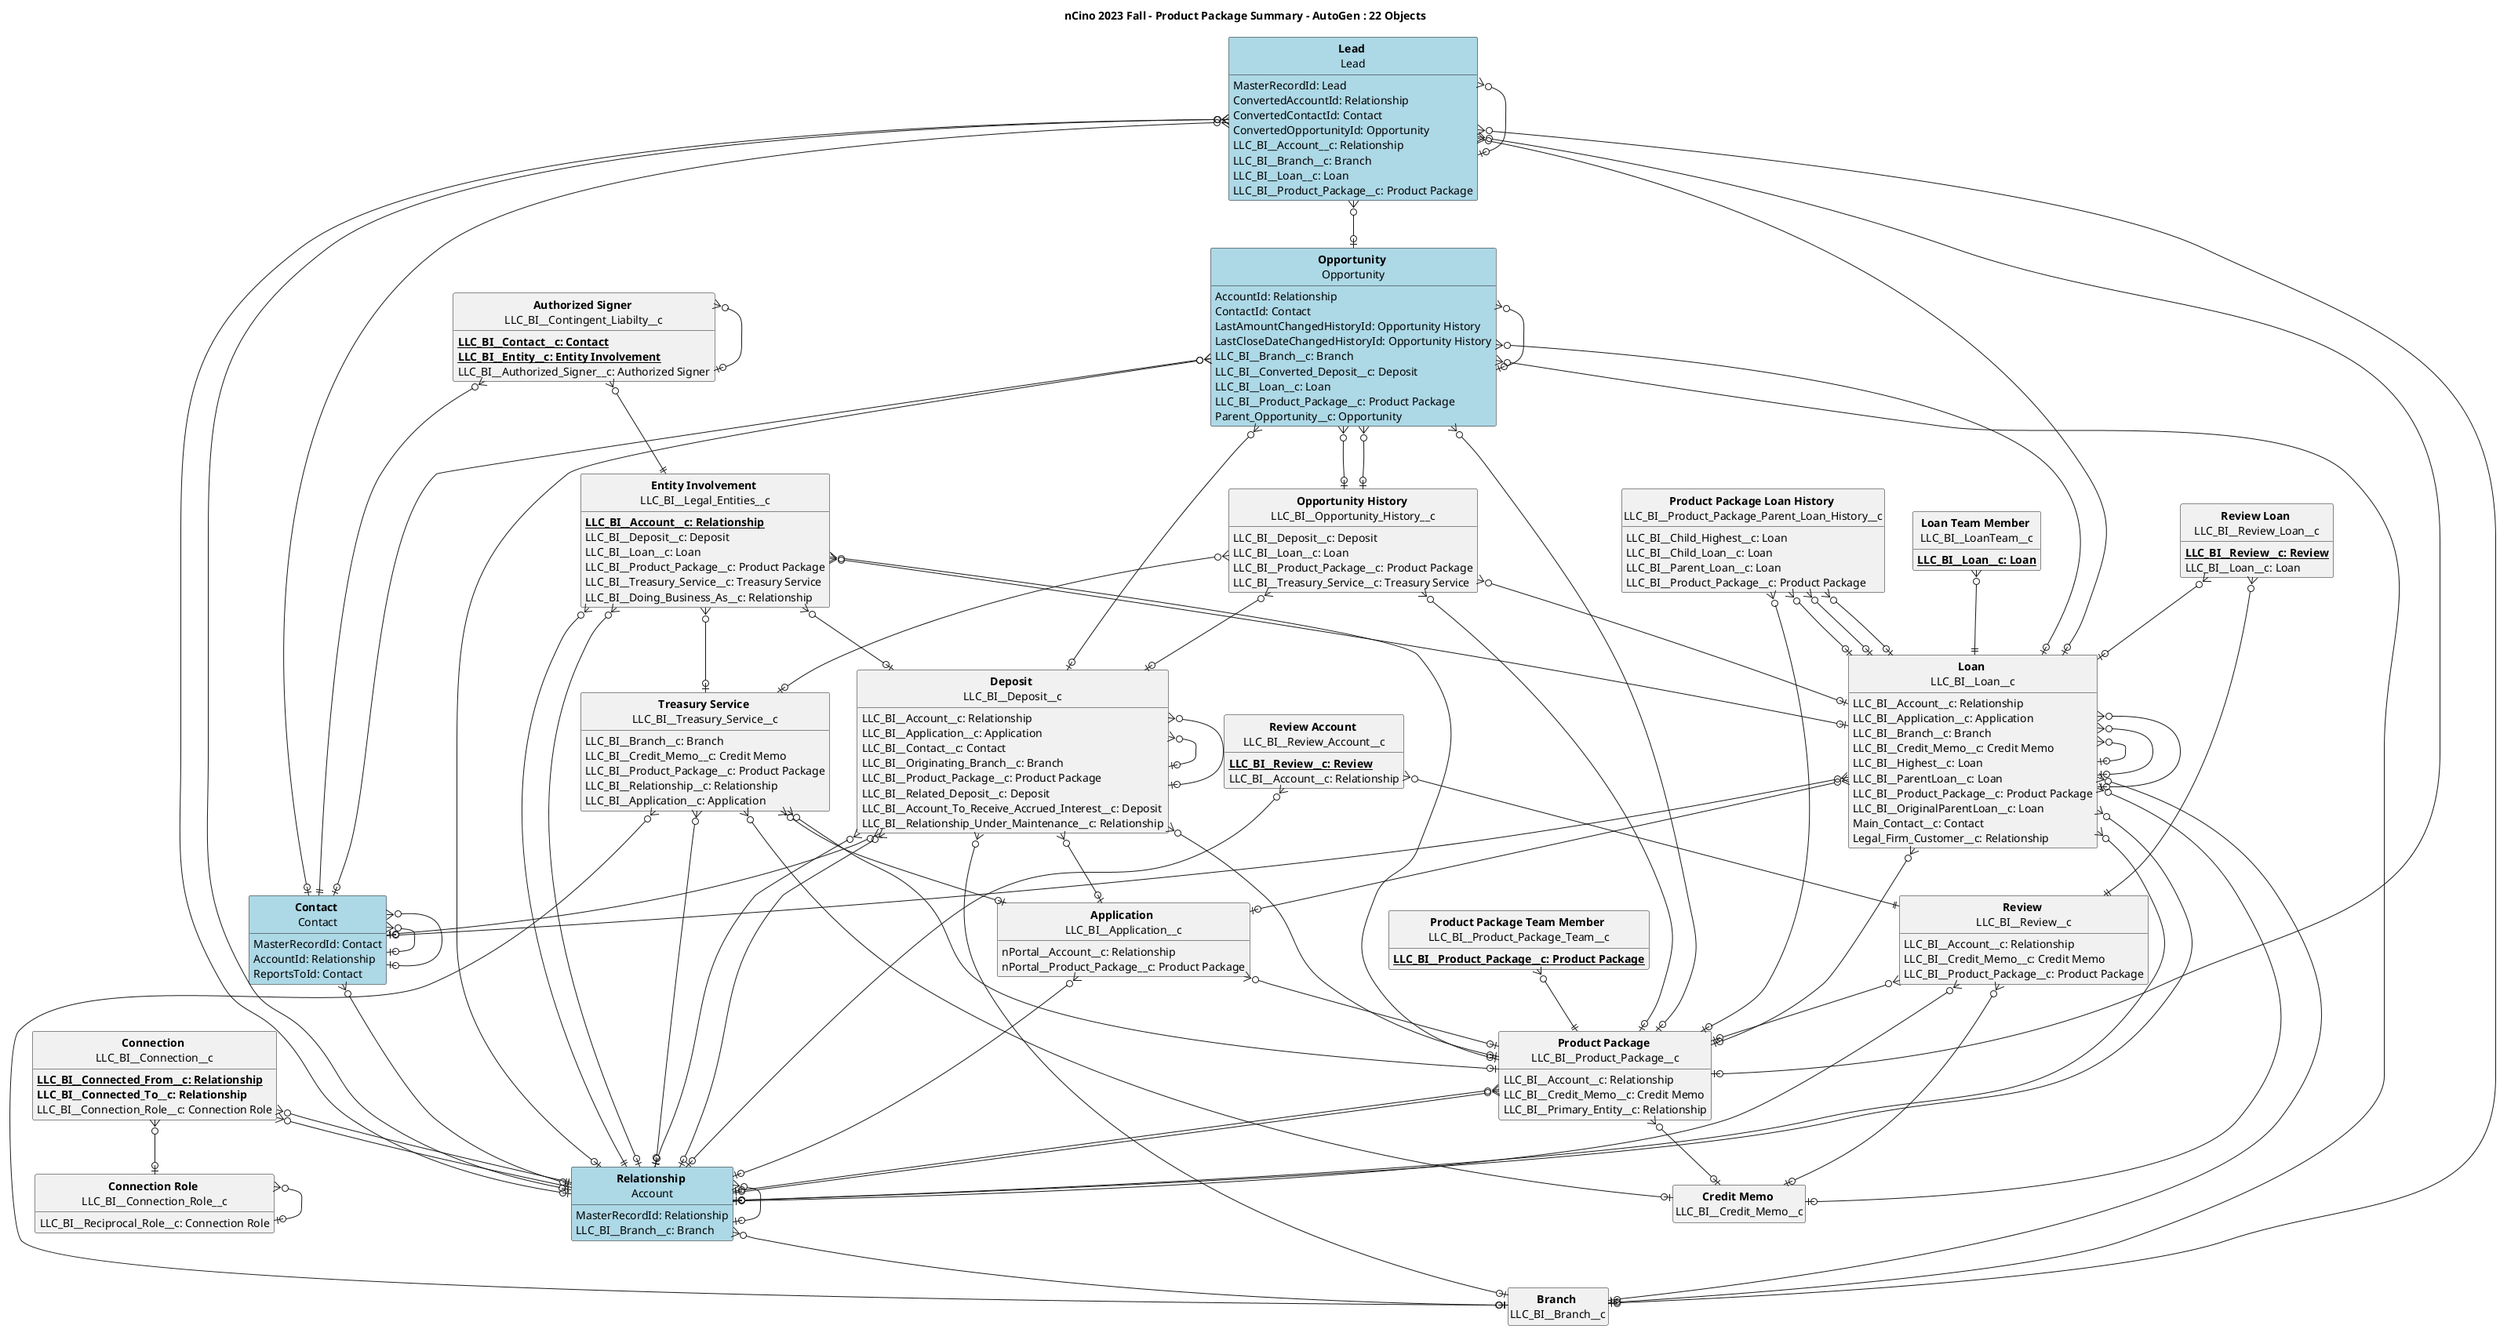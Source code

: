 @startuml
'https://plantuml.com/class-diagram

title nCino 2023 Fall - Product Package Summary - AutoGen : 22 Objects

'skinparam classBorderThickness 0

hide circle
hide empty methods
hide empty fields


entity ConnectionRole as "<b>Connection Role</b> \nLLC_BI__Connection_Role__c"  {
LLC_BI__Reciprocal_Role__c: Connection Role
}
entity Connection as "<b>Connection</b> \nLLC_BI__Connection__c"  {
<u><b>LLC_BI__Connected_From__c: Relationship</b></u>
<b>LLC_BI__Connected_To__c: Relationship</b>
LLC_BI__Connection_Role__c: Connection Role
}
entity Opportunity as "<b>Opportunity</b> \nOpportunity" #lightblue {
AccountId: Relationship
ContactId: Contact
LastAmountChangedHistoryId: Opportunity History
LastCloseDateChangedHistoryId: Opportunity History
LLC_BI__Branch__c: Branch
LLC_BI__Converted_Deposit__c: Deposit
LLC_BI__Loan__c: Loan
LLC_BI__Product_Package__c: Product Package
Parent_Opportunity__c: Opportunity
}
entity ProductPackageTeamMember as "<b>Product Package Team Member</b> \nLLC_BI__Product_Package_Team__c"  {
<u><b>LLC_BI__Product_Package__c: Product Package</b></u>
}
entity AuthorizedSigner as "<b>Authorized Signer</b> \nLLC_BI__Contingent_Liabilty__c"  {
<u><b>LLC_BI__Contact__c: Contact</b></u>
<u><b>LLC_BI__Entity__c: Entity Involvement</b></u>
LLC_BI__Authorized_Signer__c: Authorized Signer
}
entity Contact as "<b>Contact</b> \nContact" #lightblue {
MasterRecordId: Contact
AccountId: Relationship
ReportsToId: Contact
}
entity Lead as "<b>Lead</b> \nLead" #lightblue {
MasterRecordId: Lead
ConvertedAccountId: Relationship
ConvertedContactId: Contact
ConvertedOpportunityId: Opportunity
LLC_BI__Account__c: Relationship
LLC_BI__Branch__c: Branch
LLC_BI__Loan__c: Loan
LLC_BI__Product_Package__c: Product Package
}
entity Relationship as "<b>Relationship</b> \nAccount" #lightblue {
MasterRecordId: Relationship
LLC_BI__Branch__c: Branch
}
entity ProductPackage as "<b>Product Package</b> \nLLC_BI__Product_Package__c"  {
LLC_BI__Account__c: Relationship
LLC_BI__Credit_Memo__c: Credit Memo
LLC_BI__Primary_Entity__c: Relationship
}
entity Deposit as "<b>Deposit</b> \nLLC_BI__Deposit__c"  {
LLC_BI__Account__c: Relationship
LLC_BI__Application__c: Application
LLC_BI__Contact__c: Contact
LLC_BI__Originating_Branch__c: Branch
LLC_BI__Product_Package__c: Product Package
LLC_BI__Related_Deposit__c: Deposit
LLC_BI__Account_To_Receive_Accrued_Interest__c: Deposit
LLC_BI__Relationship_Under_Maintenance__c: Relationship
}
entity Branch as "<b>Branch</b> \nLLC_BI__Branch__c"  {
}
entity ReviewAccount as "<b>Review Account</b> \nLLC_BI__Review_Account__c"  {
<u><b>LLC_BI__Review__c: Review</b></u>
LLC_BI__Account__c: Relationship
}
entity ProductPackageLoanHistory as "<b>Product Package Loan History</b> \nLLC_BI__Product_Package_Parent_Loan_History__c"  {
LLC_BI__Child_Highest__c: Loan
LLC_BI__Child_Loan__c: Loan
LLC_BI__Parent_Loan__c: Loan
LLC_BI__Product_Package__c: Product Package
}
entity Loan as "<b>Loan</b> \nLLC_BI__Loan__c"  {
LLC_BI__Account__c: Relationship
LLC_BI__Application__c: Application
LLC_BI__Branch__c: Branch
LLC_BI__Credit_Memo__c: Credit Memo
LLC_BI__Highest__c: Loan
LLC_BI__ParentLoan__c: Loan
LLC_BI__Product_Package__c: Product Package
LLC_BI__OriginalParentLoan__c: Loan
Main_Contact__c: Contact
Legal_Firm_Customer__c: Relationship
}
entity Review as "<b>Review</b> \nLLC_BI__Review__c"  {
LLC_BI__Account__c: Relationship
LLC_BI__Credit_Memo__c: Credit Memo
LLC_BI__Product_Package__c: Product Package
}
entity EntityInvolvement as "<b>Entity Involvement</b> \nLLC_BI__Legal_Entities__c"  {
<u><b>LLC_BI__Account__c: Relationship</b></u>
LLC_BI__Deposit__c: Deposit
LLC_BI__Loan__c: Loan
LLC_BI__Product_Package__c: Product Package
LLC_BI__Treasury_Service__c: Treasury Service
LLC_BI__Doing_Business_As__c: Relationship
}
entity ReviewLoan as "<b>Review Loan</b> \nLLC_BI__Review_Loan__c"  {
<u><b>LLC_BI__Review__c: Review</b></u>
LLC_BI__Loan__c: Loan
}
entity Application as "<b>Application</b> \nLLC_BI__Application__c"  {
nPortal__Account__c: Relationship
nPortal__Product_Package__c: Product Package
}
entity TreasuryService as "<b>Treasury Service</b> \nLLC_BI__Treasury_Service__c"  {
LLC_BI__Branch__c: Branch
LLC_BI__Credit_Memo__c: Credit Memo
LLC_BI__Product_Package__c: Product Package
LLC_BI__Relationship__c: Relationship
LLC_BI__Application__c: Application
}
entity LoanTeamMember as "<b>Loan Team Member</b> \nLLC_BI__LoanTeam__c"  {
<u><b>LLC_BI__Loan__c: Loan</b></u>
}
entity CreditMemo as "<b>Credit Memo</b> \nLLC_BI__Credit_Memo__c"  {
}
entity OpportunityHistory as "<b>Opportunity History</b> \nLLC_BI__Opportunity_History__c"  {
LLC_BI__Deposit__c: Deposit
LLC_BI__Loan__c: Loan
LLC_BI__Product_Package__c: Product Package
LLC_BI__Treasury_Service__c: Treasury Service
}

Relationship }o--o| Relationship
Relationship }o--o| Branch
LoanTeamMember }o--|| Loan
ProductPackage }o--o| Relationship
ProductPackage }o--o| CreditMemo
ProductPackage }o--o| Relationship
ReviewAccount }o--|| Review
ReviewAccount }o--o| Relationship
ConnectionRole }o--o| ConnectionRole
OpportunityHistory }o--o| Deposit
OpportunityHistory }o--o| Loan
OpportunityHistory }o--o| ProductPackage
OpportunityHistory }o--o| TreasuryService
Deposit }o--o| Relationship
Deposit }o--o| Application
Deposit }o--o| Contact
Deposit }o--o| Branch
Deposit }o--o| ProductPackage
Deposit }o--o| Deposit
Deposit }o--o| Deposit
Deposit }o--o| Relationship
Application }o--o| Relationship
Application }o--o| ProductPackage
Loan }o--o| Relationship
Loan }o--o| Application
Loan }o--o| Branch
Loan }o--o| CreditMemo
Loan }o--o| Loan
Loan }o--o| Loan
Loan }o--o| ProductPackage
Loan }o--o| Loan
Loan }o--o| Contact
Loan }o--o| Relationship
Contact }o--o| Contact
Contact }o--o| Relationship
Contact }o--o| Contact
ReviewLoan }o--|| Review
ReviewLoan }o--o| Loan
ProductPackageTeamMember }o--|| ProductPackage
Review }o--o| Relationship
Review }o--o| CreditMemo
Review }o--o| ProductPackage
TreasuryService }o--o| Branch
TreasuryService }o--o| CreditMemo
TreasuryService }o--o| ProductPackage
TreasuryService }o--o| Relationship
TreasuryService }o--o| Application
ProductPackageLoanHistory }o--o| Loan
ProductPackageLoanHistory }o--o| Loan
ProductPackageLoanHistory }o--o| Loan
ProductPackageLoanHistory }o--o| ProductPackage
EntityInvolvement }o--|| Relationship
EntityInvolvement }o--o| Deposit
EntityInvolvement }o--o| Loan
EntityInvolvement }o--o| ProductPackage
EntityInvolvement }o--o| TreasuryService
EntityInvolvement }o--o| Relationship
Opportunity }o--o| Relationship
Opportunity }o--o| Contact
Opportunity }o--o| OpportunityHistory
Opportunity }o--o| OpportunityHistory
Opportunity }o--o| Branch
Opportunity }o--o| Deposit
Opportunity }o--o| Loan
Opportunity }o--o| ProductPackage
Opportunity }o--o| Opportunity
Connection }o--|| Relationship
Connection }o--|| Relationship
Connection }o--o| ConnectionRole
Lead }o--o| Lead
Lead }o--o| Relationship
Lead }o--o| Contact
Lead }o--o| Opportunity
Lead }o--o| Relationship
Lead }o--o| Branch
Lead }o--o| Loan
Lead }o--o| ProductPackage
AuthorizedSigner }o--|| Contact
AuthorizedSigner }o--|| EntityInvolvement
AuthorizedSigner }o--o| AuthorizedSigner

@enduml
